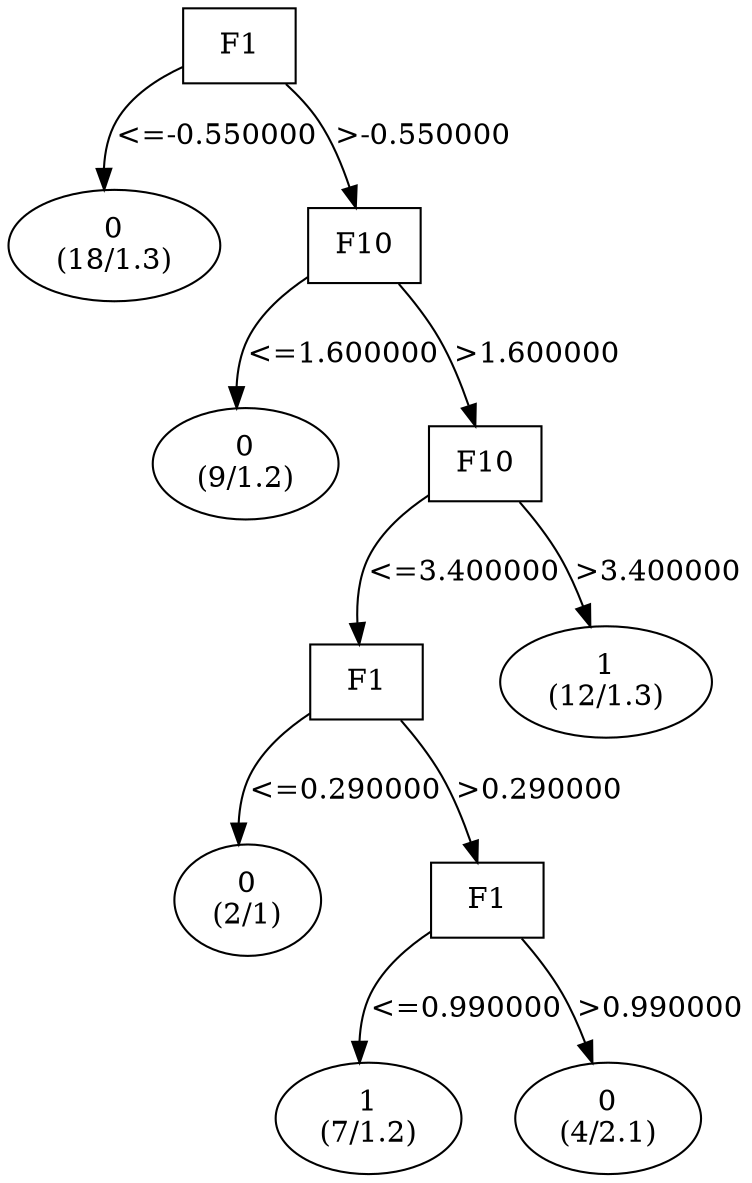digraph YaDT {
n0 [ shape=box, label="F1\n"]
n0 -> n1 [label="<=-0.550000"]
n1 [ shape=ellipse, label="0\n(18/1.3)"]
n0 -> n2 [label=">-0.550000"]
n2 [ shape=box, label="F10\n"]
n2 -> n3 [label="<=1.600000"]
n3 [ shape=ellipse, label="0\n(9/1.2)"]
n2 -> n4 [label=">1.600000"]
n4 [ shape=box, label="F10\n"]
n4 -> n5 [label="<=3.400000"]
n5 [ shape=box, label="F1\n"]
n5 -> n6 [label="<=0.290000"]
n6 [ shape=ellipse, label="0\n(2/1)"]
n5 -> n7 [label=">0.290000"]
n7 [ shape=box, label="F1\n"]
n7 -> n8 [label="<=0.990000"]
n8 [ shape=ellipse, label="1\n(7/1.2)"]
n7 -> n9 [label=">0.990000"]
n9 [ shape=ellipse, label="0\n(4/2.1)"]
n4 -> n12 [label=">3.400000"]
n12 [ shape=ellipse, label="1\n(12/1.3)"]
}
